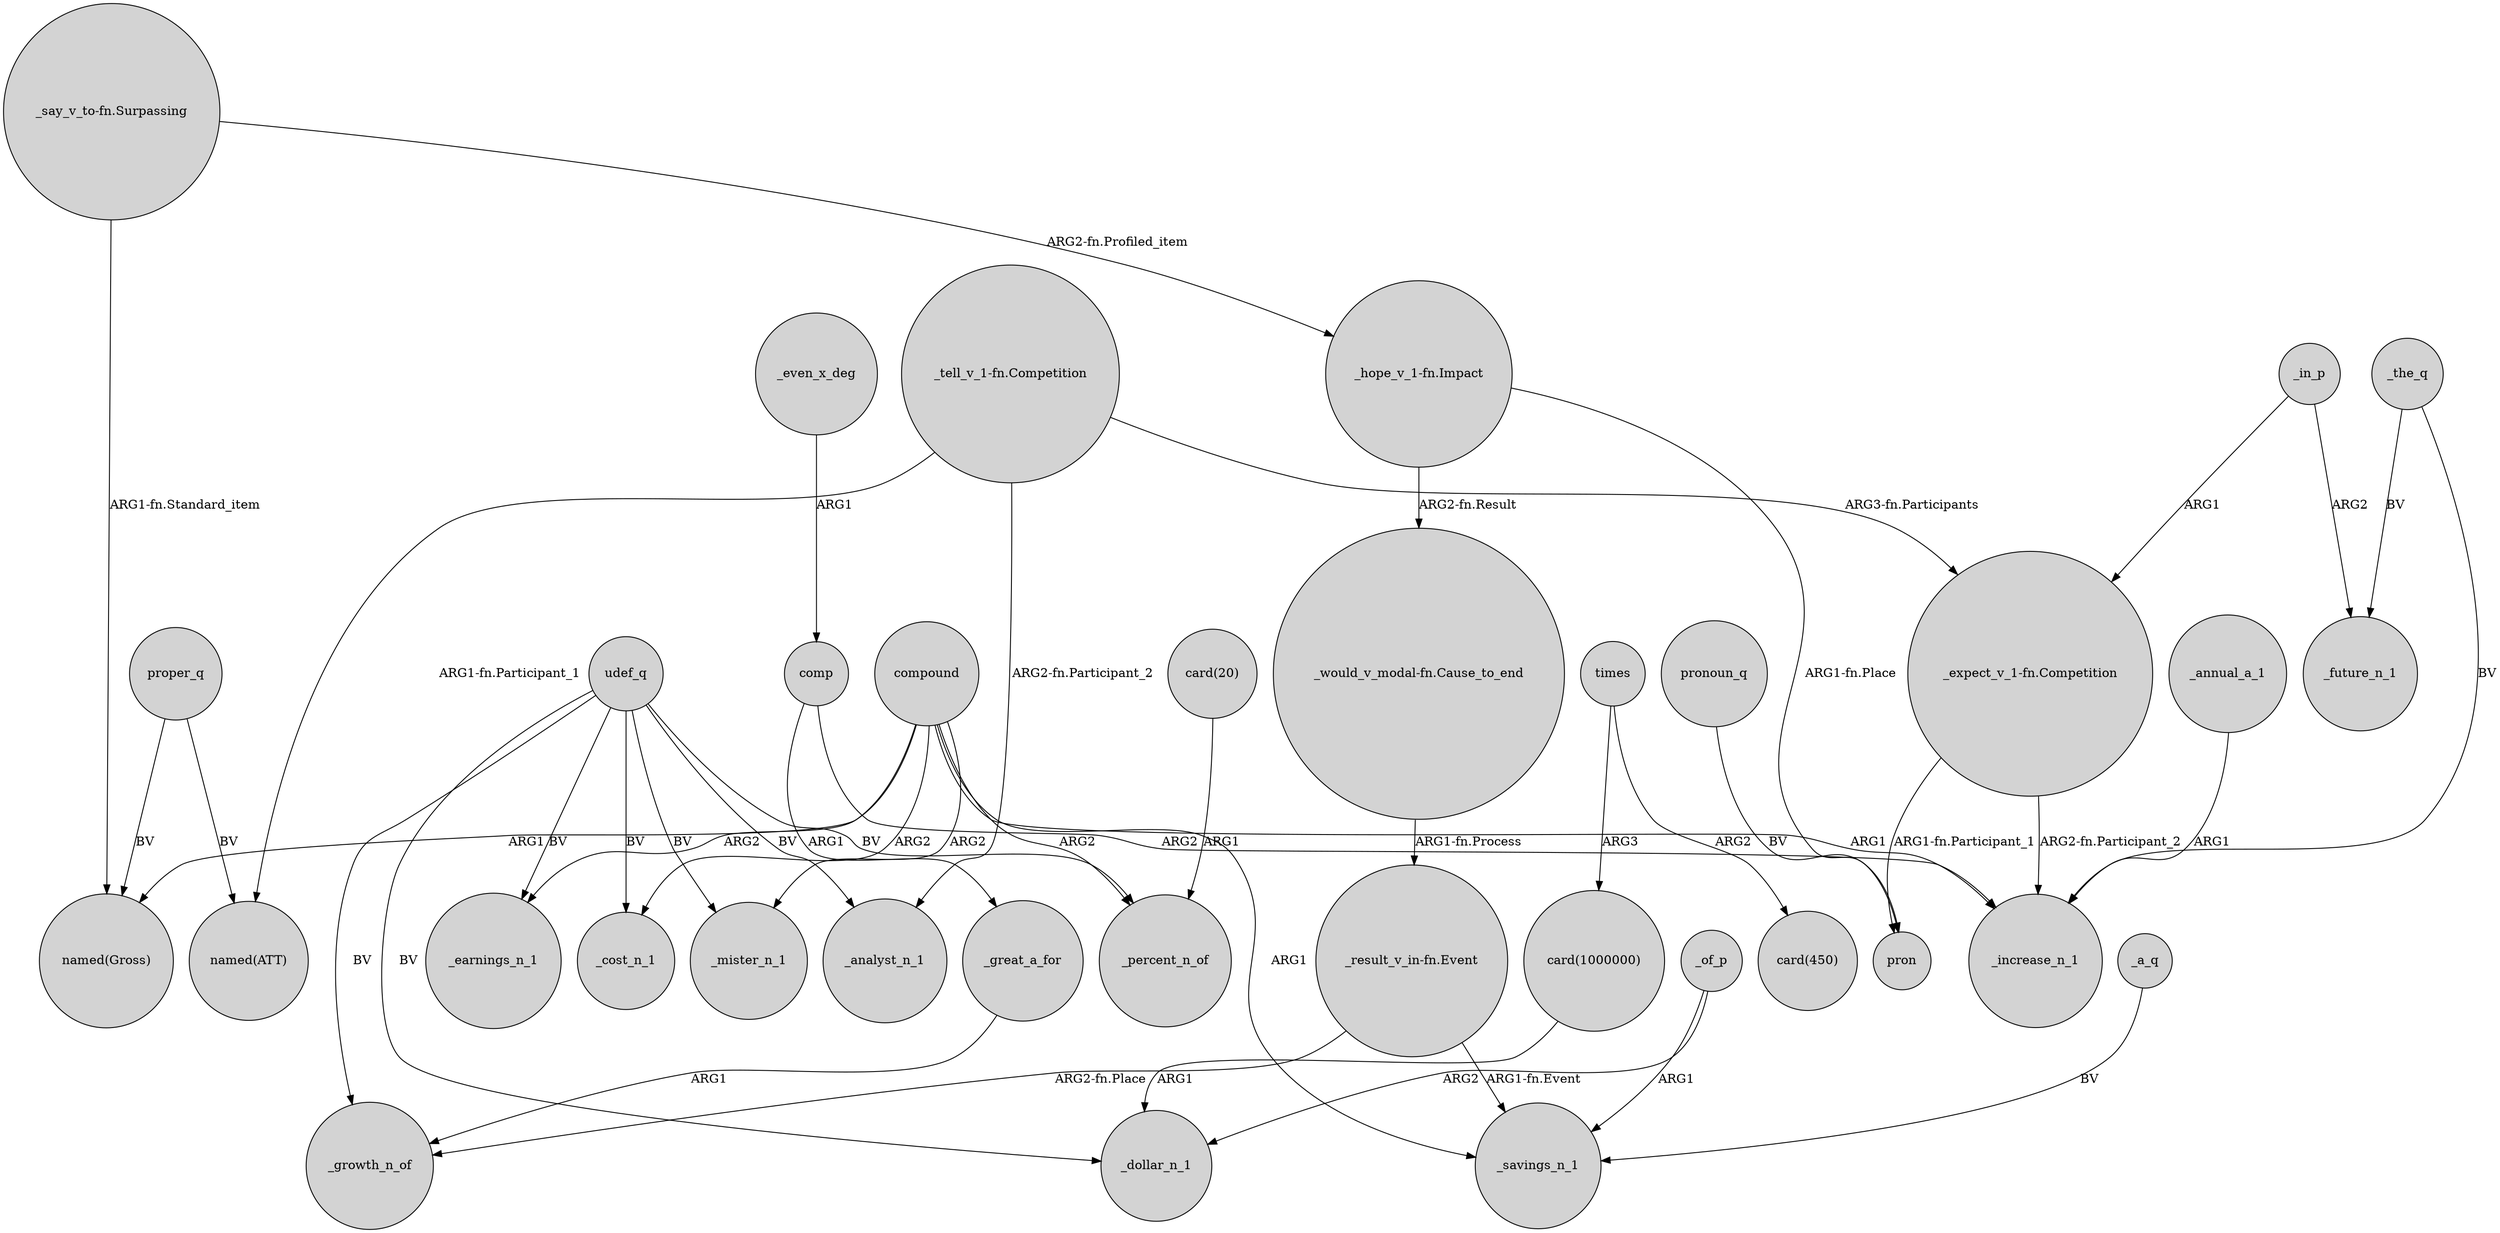 digraph {
	node [shape=circle style=filled]
	"_expect_v_1-fn.Competition" -> _increase_n_1 [label="ARG2-fn.Participant_2"]
	_great_a_for -> _growth_n_of [label=ARG1]
	proper_q -> "named(ATT)" [label=BV]
	proper_q -> "named(Gross)" [label=BV]
	"_result_v_in-fn.Event" -> _growth_n_of [label="ARG2-fn.Place"]
	compound -> _mister_n_1 [label=ARG2]
	compound -> _increase_n_1 [label=ARG1]
	compound -> _cost_n_1 [label=ARG2]
	udef_q -> _analyst_n_1 [label=BV]
	"card(20)" -> _percent_n_of [label=ARG1]
	"_would_v_modal-fn.Cause_to_end" -> "_result_v_in-fn.Event" [label="ARG1-fn.Process"]
	"_tell_v_1-fn.Competition" -> "named(ATT)" [label="ARG1-fn.Participant_1"]
	times -> "card(1000000)" [label=ARG3]
	_a_q -> _savings_n_1 [label=BV]
	_annual_a_1 -> _increase_n_1 [label=ARG1]
	_in_p -> "_expect_v_1-fn.Competition" [label=ARG1]
	udef_q -> _mister_n_1 [label=BV]
	"_tell_v_1-fn.Competition" -> "_expect_v_1-fn.Competition" [label="ARG3-fn.Participants"]
	"_say_v_to-fn.Surpassing" -> "named(Gross)" [label="ARG1-fn.Standard_item"]
	_of_p -> _savings_n_1 [label=ARG1]
	compound -> _earnings_n_1 [label=ARG2]
	"_hope_v_1-fn.Impact" -> "_would_v_modal-fn.Cause_to_end" [label="ARG2-fn.Result"]
	pronoun_q -> pron [label=BV]
	"_expect_v_1-fn.Competition" -> pron [label="ARG1-fn.Participant_1"]
	times -> "card(450)" [label=ARG2]
	compound -> _savings_n_1 [label=ARG1]
	udef_q -> _earnings_n_1 [label=BV]
	udef_q -> _percent_n_of [label=BV]
	compound -> _percent_n_of [label=ARG2]
	udef_q -> _dollar_n_1 [label=BV]
	"card(1000000)" -> _dollar_n_1 [label=ARG1]
	_the_q -> _future_n_1 [label=BV]
	udef_q -> _growth_n_of [label=BV]
	comp -> _increase_n_1 [label=ARG2]
	"_result_v_in-fn.Event" -> _savings_n_1 [label="ARG1-fn.Event"]
	"_hope_v_1-fn.Impact" -> pron [label="ARG1-fn.Place"]
	_in_p -> _future_n_1 [label=ARG2]
	_of_p -> _dollar_n_1 [label=ARG2]
	comp -> _great_a_for [label=ARG1]
	_the_q -> _increase_n_1 [label=BV]
	"_say_v_to-fn.Surpassing" -> "_hope_v_1-fn.Impact" [label="ARG2-fn.Profiled_item"]
	_even_x_deg -> comp [label=ARG1]
	"_tell_v_1-fn.Competition" -> _analyst_n_1 [label="ARG2-fn.Participant_2"]
	compound -> "named(Gross)" [label=ARG1]
	udef_q -> _cost_n_1 [label=BV]
}

